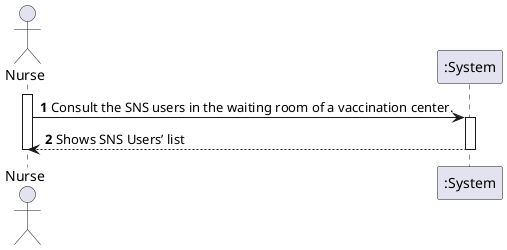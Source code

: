 @startuml
'https://plantuml.com/class-diagram
autonumber
actor "Nurse" as Nurse

activate Nurse
Nurse -> ":System" : Consult the SNS users in the waiting room of a vaccination center.
activate ":System"
":System" --> Nurse:  Shows SNS Users’ list
deactivate ":System"
deactivate Nurse
@enduml